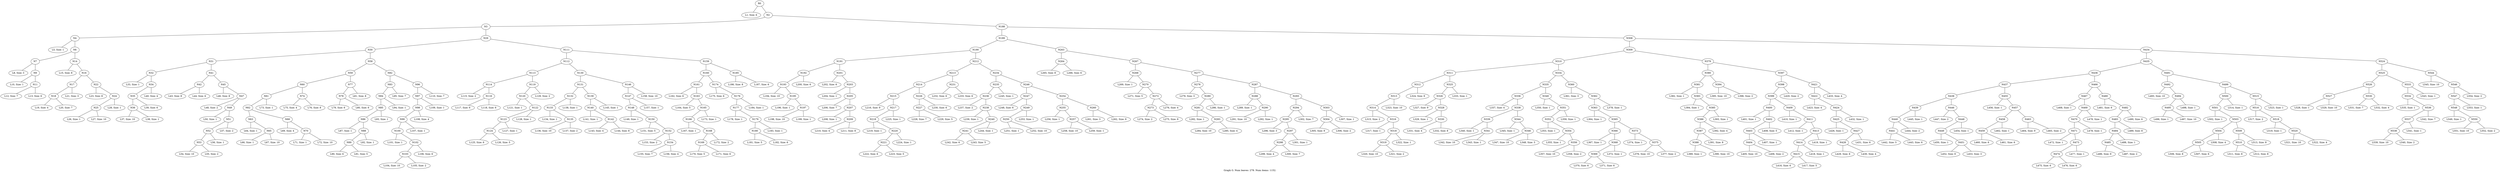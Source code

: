 graph G
{

label="Graph G. Num leaves: 278. Num items: 1152."
R0 ;
R0 [label="R0"] ;
R0 -- L1 ;
L1 [label="L1, Size: 6"] ;
R0 -- N2 ;
N2 [label="N2"] ;
N2 -- N3 ;
N3 [label="N3"] ;
N3 -- N4 ;
N4 [label="N4"] ;
N4 -- L5 ;
L5 [label="L5, Size: 1"] ;
N4 -- N6 ;
N6 [label="N6"] ;
N6 -- N7 ;
N7 [label="N7"] ;
N7 -- L8 ;
L8 [label="L8, Size: 3"] ;
N7 -- N9 ;
N9 [label="N9"] ;
N9 -- L10 ;
L10 [label="L10, Size: 1"] ;
N9 -- N11 ;
N11 [label="N11"] ;
N11 -- L12 ;
L12 [label="L12, Size: 7"] ;
N11 -- L13 ;
L13 [label="L13, Size: 6"] ;
N6 -- N14 ;
N14 [label="N14"] ;
N14 -- L15 ;
L15 [label="L15, Size: 8"] ;
N14 -- N16 ;
N16 [label="N16"] ;
N16 -- N17 ;
N17 [label="N17"] ;
N17 -- N18 ;
N18 [label="N18"] ;
N18 -- L19 ;
L19 [label="L19, Size: 4"] ;
N18 -- L20 ;
L20 [label="L20, Size: 7"] ;
N17 -- L21 ;
L21 [label="L21, Size: 3"] ;
N16 -- N22 ;
N22 [label="N22"] ;
N22 -- L23 ;
L23 [label="L23, Size: 8"] ;
N22 -- N24 ;
N24 [label="N24"] ;
N24 -- N25 ;
N25 [label="N25"] ;
N25 -- L26 ;
L26 [label="L26, Size: 1"] ;
N25 -- L27 ;
L27 [label="L27, Size: 10"] ;
N24 -- L28 ;
L28 [label="L28, Size: 1"] ;
N3 -- N29 ;
N29 [label="N29"] ;
N29 -- N30 ;
N30 [label="N30"] ;
N30 -- N31 ;
N31 [label="N31"] ;
N31 -- N32 ;
N32 [label="N32"] ;
N32 -- L33 ;
L33 [label="L33, Size: 1"] ;
N32 -- N34 ;
N34 [label="N34"] ;
N34 -- N35 ;
N35 [label="N35"] ;
N35 -- N36 ;
N36 [label="N36"] ;
N36 -- L37 ;
L37 [label="L37, Size: 10"] ;
N36 -- L38 ;
L38 [label="L38, Size: 1"] ;
N35 -- L39 ;
L39 [label="L39, Size: 6"] ;
N34 -- L40 ;
L40 [label="L40, Size: 4"] ;
N31 -- N41 ;
N41 [label="N41"] ;
N41 -- N42 ;
N42 [label="N42"] ;
N42 -- L43 ;
L43 [label="L43, Size: 8"] ;
N42 -- L44 ;
L44 [label="L44, Size: 6"] ;
N41 -- N45 ;
N45 [label="N45"] ;
N45 -- L46 ;
L46 [label="L46, Size: 8"] ;
N45 -- N47 ;
N47 [label="N47"] ;
N47 -- L48 ;
L48 [label="L48, Size: 2"] ;
N47 -- N49 ;
N49 [label="N49"] ;
N49 -- L50 ;
L50 [label="L50, Size: 1"] ;
N49 -- N51 ;
N51 [label="N51"] ;
N51 -- N52 ;
N52 [label="N52"] ;
N52 -- N53 ;
N53 [label="N53"] ;
N53 -- L54 ;
L54 [label="L54, Size: 10"] ;
N53 -- L55 ;
L55 [label="L55, Size: 2"] ;
N52 -- L56 ;
L56 [label="L56, Size: 1"] ;
N51 -- L57 ;
L57 [label="L57, Size: 2"] ;
N30 -- N58 ;
N58 [label="N58"] ;
N58 -- N59 ;
N59 [label="N59"] ;
N59 -- N60 ;
N60 [label="N60"] ;
N60 -- N61 ;
N61 [label="N61"] ;
N61 -- N62 ;
N62 [label="N62"] ;
N62 -- N63 ;
N63 [label="N63"] ;
N63 -- L64 ;
L64 [label="L64, Size: 1"] ;
N63 -- N65 ;
N65 [label="N65"] ;
N65 -- L66 ;
L66 [label="L66, Size: 1"] ;
N65 -- L67 ;
L67 [label="L67, Size: 10"] ;
N62 -- N68 ;
N68 [label="N68"] ;
N68 -- L69 ;
L69 [label="L69, Size: 4"] ;
N68 -- N70 ;
N70 [label="N70"] ;
N70 -- L71 ;
L71 [label="L71, Size: 1"] ;
N70 -- L72 ;
L72 [label="L72, Size: 10"] ;
N61 -- L73 ;
L73 [label="L73, Size: 1"] ;
N60 -- N74 ;
N74 [label="N74"] ;
N74 -- L75 ;
L75 [label="L75, Size: 4"] ;
N74 -- L76 ;
L76 [label="L76, Size: 8"] ;
N59 -- N77 ;
N77 [label="N77"] ;
N77 -- N78 ;
N78 [label="N78"] ;
N78 -- L79 ;
L79 [label="L79, Size: 6"] ;
N78 -- L80 ;
L80 [label="L80, Size: 6"] ;
N77 -- L81 ;
L81 [label="L81, Size: 8"] ;
N58 -- N82 ;
N82 [label="N82"] ;
N82 -- N83 ;
N83 [label="N83"] ;
N83 -- N84 ;
N84 [label="N84"] ;
N84 -- N85 ;
N85 [label="N85"] ;
N85 -- N86 ;
N86 [label="N86"] ;
N86 -- L87 ;
L87 [label="L87, Size: 1"] ;
N86 -- N88 ;
N88 [label="N88"] ;
N88 -- N89 ;
N89 [label="N89"] ;
N89 -- L90 ;
L90 [label="L90, Size: 6"] ;
N89 -- L91 ;
L91 [label="L91, Size: 5"] ;
N88 -- L92 ;
L92 [label="L92, Size: 1"] ;
N85 -- L93 ;
L93 [label="L93, Size: 1"] ;
N84 -- L94 ;
L94 [label="L94, Size: 1"] ;
N83 -- L95 ;
L95 [label="L95, Size: 7"] ;
N82 -- N96 ;
N96 [label="N96"] ;
N96 -- N97 ;
N97 [label="N97"] ;
N97 -- N98 ;
N98 [label="N98"] ;
N98 -- N99 ;
N99 [label="N99"] ;
N99 -- N100 ;
N100 [label="N100"] ;
N100 -- L101 ;
L101 [label="L101, Size: 1"] ;
N100 -- N102 ;
N102 [label="N102"] ;
N102 -- N103 ;
N103 [label="N103"] ;
N103 -- L104 ;
L104 [label="L104, Size: 10"] ;
N103 -- L105 ;
L105 [label="L105, Size: 2"] ;
N102 -- L106 ;
L106 [label="L106, Size: 6"] ;
N99 -- L107 ;
L107 [label="L107, Size: 1"] ;
N98 -- L108 ;
L108 [label="L108, Size: 4"] ;
N97 -- L109 ;
L109 [label="L109, Size: 1"] ;
N96 -- L110 ;
L110 [label="L110, Size: 7"] ;
N29 -- N111 ;
N111 [label="N111"] ;
N111 -- N112 ;
N112 [label="N112"] ;
N112 -- N113 ;
N113 [label="N113"] ;
N113 -- N114 ;
N114 [label="N114"] ;
N114 -- L115 ;
L115 [label="L115, Size: 2"] ;
N114 -- N116 ;
N116 [label="N116"] ;
N116 -- L117 ;
L117 [label="L117, Size: 6"] ;
N116 -- L118 ;
L118 [label="L118, Size: 6"] ;
N113 -- N119 ;
N119 [label="N119"] ;
N119 -- N120 ;
N120 [label="N120"] ;
N120 -- L121 ;
L121 [label="L121, Size: 1"] ;
N120 -- N122 ;
N122 [label="N122"] ;
N122 -- N123 ;
N123 [label="N123"] ;
N123 -- N124 ;
N124 [label="N124"] ;
N124 -- L125 ;
L125 [label="L125, Size: 6"] ;
N124 -- L126 ;
L126 [label="L126, Size: 5"] ;
N123 -- L127 ;
L127 [label="L127, Size: 1"] ;
N122 -- L128 ;
L128 [label="L128, Size: 1"] ;
N119 -- L129 ;
L129 [label="L129, Size: 2"] ;
N112 -- N130 ;
N130 [label="N130"] ;
N130 -- N131 ;
N131 [label="N131"] ;
N131 -- N132 ;
N132 [label="N132"] ;
N132 -- N133 ;
N133 [label="N133"] ;
N133 -- L134 ;
L134 [label="L134, Size: 1"] ;
N133 -- N135 ;
N135 [label="N135"] ;
N135 -- L136 ;
L136 [label="L136, Size: 10"] ;
N135 -- L137 ;
L137 [label="L137, Size: 2"] ;
N132 -- L138 ;
L138 [label="L138, Size: 1"] ;
N131 -- N139 ;
N139 [label="N139"] ;
N139 -- N140 ;
N140 [label="N140"] ;
N140 -- L141 ;
L141 [label="L141, Size: 1"] ;
N140 -- N142 ;
N142 [label="N142"] ;
N142 -- L143 ;
L143 [label="L143, Size: 4"] ;
N142 -- L144 ;
L144 [label="L144, Size: 8"] ;
N139 -- L145 ;
L145 [label="L145, Size: 1"] ;
N130 -- N146 ;
N146 [label="N146"] ;
N146 -- N147 ;
N147 [label="N147"] ;
N147 -- N148 ;
N148 [label="N148"] ;
N148 -- L149 ;
L149 [label="L149, Size: 1"] ;
N148 -- N150 ;
N150 [label="N150"] ;
N150 -- L151 ;
L151 [label="L151, Size: 5"] ;
N150 -- N152 ;
N152 [label="N152"] ;
N152 -- L153 ;
L153 [label="L153, Size: 2"] ;
N152 -- N154 ;
N154 [label="N154"] ;
N154 -- L155 ;
L155 [label="L155, Size: 7"] ;
N154 -- L156 ;
L156 [label="L156, Size: 4"] ;
N147 -- L157 ;
L157 [label="L157, Size: 1"] ;
N146 -- L158 ;
L158 [label="L158, Size: 10"] ;
N111 -- N159 ;
N159 [label="N159"] ;
N159 -- N160 ;
N160 [label="N160"] ;
N160 -- N161 ;
N161 [label="N161"] ;
N161 -- L162 ;
L162 [label="L162, Size: 6"] ;
N161 -- N163 ;
N163 [label="N163"] ;
N163 -- L164 ;
L164 [label="L164, Size: 5"] ;
N163 -- N165 ;
N165 [label="N165"] ;
N165 -- N166 ;
N166 [label="N166"] ;
N166 -- L167 ;
L167 [label="L167, Size: 1"] ;
N166 -- N168 ;
N168 [label="N168"] ;
N168 -- N169 ;
N169 [label="N169"] ;
N169 -- L170 ;
L170 [label="L170, Size: 5"] ;
N169 -- L171 ;
L171 [label="L171, Size: 6"] ;
N168 -- L172 ;
L172 [label="L172, Size: 2"] ;
N165 -- L173 ;
L173 [label="L173, Size: 1"] ;
N160 -- N174 ;
N174 [label="N174"] ;
N174 -- L175 ;
L175 [label="L175, Size: 6"] ;
N174 -- N176 ;
N176 [label="N176"] ;
N176 -- N177 ;
N177 [label="N177"] ;
N177 -- L178 ;
L178 [label="L178, Size: 1"] ;
N177 -- N179 ;
N179 [label="N179"] ;
N179 -- N180 ;
N180 [label="N180"] ;
N180 -- L181 ;
L181 [label="L181, Size: 5"] ;
N180 -- L182 ;
L182 [label="L182, Size: 6"] ;
N179 -- L183 ;
L183 [label="L183, Size: 1"] ;
N176 -- L184 ;
L184 [label="L184, Size: 1"] ;
N159 -- N185 ;
N185 [label="N185"] ;
N185 -- L186 ;
L186 [label="L186, Size: 8"] ;
N185 -- L187 ;
L187 [label="L187, Size: 6"] ;
N2 -- N188 ;
N188 [label="N188"] ;
N188 -- N189 ;
N189 [label="N189"] ;
N189 -- N190 ;
N190 [label="N190"] ;
N190 -- N191 ;
N191 [label="N191"] ;
N191 -- N192 ;
N192 [label="N192"] ;
N192 -- N193 ;
N193 [label="N193"] ;
N193 -- L194 ;
L194 [label="L194, Size: 10"] ;
N193 -- N195 ;
N195 [label="N195"] ;
N195 -- L196 ;
L196 [label="L196, Size: 1"] ;
N195 -- N197 ;
N197 [label="N197"] ;
N197 -- L198 ;
L198 [label="L198, Size: 10"] ;
N197 -- L199 ;
L199 [label="L199, Size: 1"] ;
N192 -- L200 ;
L200 [label="L200, Size: 6"] ;
N191 -- N201 ;
N201 [label="N201"] ;
N201 -- L202 ;
L202 [label="L202, Size: 6"] ;
N201 -- N203 ;
N203 [label="N203"] ;
N203 -- L204 ;
L204 [label="L204, Size: 1"] ;
N203 -- N205 ;
N205 [label="N205"] ;
N205 -- L206 ;
L206 [label="L206, Size: 7"] ;
N205 -- N207 ;
N207 [label="N207"] ;
N207 -- L208 ;
L208 [label="L208, Size: 1"] ;
N207 -- N209 ;
N209 [label="N209"] ;
N209 -- L210 ;
L210 [label="L210, Size: 4"] ;
N209 -- L211 ;
L211 [label="L211, Size: 8"] ;
N190 -- N212 ;
N212 [label="N212"] ;
N212 -- N213 ;
N213 [label="N213"] ;
N213 -- N214 ;
N214 [label="N214"] ;
N214 -- N215 ;
N215 [label="N215"] ;
N215 -- L216 ;
L216 [label="L216, Size: 9"] ;
N215 -- N217 ;
N217 [label="N217"] ;
N217 -- N218 ;
N218 [label="N218"] ;
N218 -- L219 ;
L219 [label="L219, Size: 1"] ;
N218 -- N220 ;
N220 [label="N220"] ;
N220 -- N221 ;
N221 [label="N221"] ;
N221 -- L222 ;
L222 [label="L222, Size: 6"] ;
N221 -- L223 ;
L223 [label="L223, Size: 5"] ;
N220 -- L224 ;
L224 [label="L224, Size: 1"] ;
N217 -- L225 ;
L225 [label="L225, Size: 1"] ;
N214 -- N226 ;
N226 [label="N226"] ;
N226 -- N227 ;
N227 [label="N227"] ;
N227 -- L228 ;
L228 [label="L228, Size: 7"] ;
N227 -- L229 ;
L229 [label="L229, Size: 5"] ;
N226 -- L230 ;
L230 [label="L230, Size: 6"] ;
N213 -- N231 ;
N231 [label="N231"] ;
N231 -- L232 ;
L232 [label="L232, Size: 6"] ;
N231 -- L233 ;
L233 [label="L233, Size: 6"] ;
N212 -- N234 ;
N234 [label="N234"] ;
N234 -- N235 ;
N235 [label="N235"] ;
N235 -- N236 ;
N236 [label="N236"] ;
N236 -- L237 ;
L237 [label="L237, Size: 2"] ;
N236 -- N238 ;
N238 [label="N238"] ;
N238 -- L239 ;
L239 [label="L239, Size: 1"] ;
N238 -- N240 ;
N240 [label="N240"] ;
N240 -- N241 ;
N241 [label="N241"] ;
N241 -- L242 ;
L242 [label="L242, Size: 6"] ;
N241 -- L243 ;
L243 [label="L243, Size: 5"] ;
N240 -- L244 ;
L244 [label="L244, Size: 1"] ;
N235 -- L245 ;
L245 [label="L245, Size: 1"] ;
N234 -- N246 ;
N246 [label="N246"] ;
N246 -- N247 ;
N247 [label="N247"] ;
N247 -- L248 ;
L248 [label="L248, Size: 6"] ;
N247 -- N249 ;
N249 [label="N249"] ;
N249 -- N250 ;
N250 [label="N250"] ;
N250 -- L251 ;
L251 [label="L251, Size: 1"] ;
N250 -- L252 ;
L252 [label="L252, Size: 10"] ;
N249 -- L253 ;
L253 [label="L253, Size: 1"] ;
N246 -- N254 ;
N254 [label="N254"] ;
N254 -- N255 ;
N255 [label="N255"] ;
N255 -- L256 ;
L256 [label="L256, Size: 1"] ;
N255 -- N257 ;
N257 [label="N257"] ;
N257 -- L258 ;
L258 [label="L258, Size: 10"] ;
N257 -- L259 ;
L259 [label="L259, Size: 1"] ;
N254 -- N260 ;
N260 [label="N260"] ;
N260 -- L261 ;
L261 [label="L261, Size: 3"] ;
N260 -- L262 ;
L262 [label="L262, Size: 9"] ;
N189 -- N263 ;
N263 [label="N263"] ;
N263 -- N264 ;
N264 [label="N264"] ;
N264 -- L265 ;
L265 [label="L265, Size: 8"] ;
N264 -- L266 ;
L266 [label="L266, Size: 6"] ;
N263 -- N267 ;
N267 [label="N267"] ;
N267 -- N268 ;
N268 [label="N268"] ;
N268 -- L269 ;
L269 [label="L269, Size: 1"] ;
N268 -- N270 ;
N270 [label="N270"] ;
N270 -- L271 ;
L271 [label="L271, Size: 5"] ;
N270 -- N272 ;
N272 [label="N272"] ;
N272 -- N273 ;
N273 [label="N273"] ;
N273 -- L274 ;
L274 [label="L274, Size: 2"] ;
N273 -- L275 ;
L275 [label="L275, Size: 9"] ;
N272 -- L276 ;
L276 [label="L276, Size: 4"] ;
N267 -- N277 ;
N277 [label="N277"] ;
N277 -- N278 ;
N278 [label="N278"] ;
N278 -- L279 ;
L279 [label="L279, Size: 3"] ;
N278 -- N280 ;
N280 [label="N280"] ;
N280 -- N281 ;
N281 [label="N281"] ;
N281 -- L282 ;
L282 [label="L282, Size: 1"] ;
N281 -- N283 ;
N283 [label="N283"] ;
N283 -- L284 ;
L284 [label="L284, Size: 10"] ;
N283 -- L285 ;
L285 [label="L285, Size: 4"] ;
N280 -- L286 ;
L286 [label="L286, Size: 1"] ;
N277 -- N287 ;
N287 [label="N287"] ;
N287 -- N288 ;
N288 [label="N288"] ;
N288 -- L289 ;
L289 [label="L289, Size: 1"] ;
N288 -- N290 ;
N290 [label="N290"] ;
N290 -- L291 ;
L291 [label="L291, Size: 10"] ;
N290 -- L292 ;
L292 [label="L292, Size: 1"] ;
N287 -- N293 ;
N293 [label="N293"] ;
N293 -- N294 ;
N294 [label="N294"] ;
N294 -- N295 ;
N295 [label="N295"] ;
N295 -- L296 ;
L296 [label="L296, Size: 3"] ;
N295 -- N297 ;
N297 [label="N297"] ;
N297 -- N298 ;
N298 [label="N298"] ;
N298 -- L299 ;
L299 [label="L299, Size: 4"] ;
N298 -- L300 ;
L300 [label="L300, Size: 7"] ;
N297 -- L301 ;
L301 [label="L301, Size: 1"] ;
N294 -- L302 ;
L302 [label="L302, Size: 7"] ;
N293 -- N303 ;
N303 [label="N303"] ;
N303 -- N304 ;
N304 [label="N304"] ;
N304 -- L305 ;
L305 [label="L305, Size: 9"] ;
N304 -- L306 ;
L306 [label="L306, Size: 2"] ;
N303 -- L307 ;
L307 [label="L307, Size: 1"] ;
N188 -- N308 ;
N308 [label="N308"] ;
N308 -- N309 ;
N309 [label="N309"] ;
N309 -- N310 ;
N310 [label="N310"] ;
N310 -- N311 ;
N311 [label="N311"] ;
N311 -- N312 ;
N312 [label="N312"] ;
N312 -- N313 ;
N313 [label="N313"] ;
N313 -- N314 ;
N314 [label="N314"] ;
N314 -- L315 ;
L315 [label="L315, Size: 2"] ;
N314 -- N316 ;
N316 [label="N316"] ;
N316 -- L317 ;
L317 [label="L317, Size: 1"] ;
N316 -- N318 ;
N318 [label="N318"] ;
N318 -- N319 ;
N319 [label="N319"] ;
N319 -- L320 ;
L320 [label="L320, Size: 10"] ;
N319 -- L321 ;
L321 [label="L321, Size: 2"] ;
N318 -- L322 ;
L322 [label="L322, Size: 1"] ;
N313 -- L323 ;
L323 [label="L323, Size: 10"] ;
N312 -- L324 ;
L324 [label="L324, Size: 9"] ;
N311 -- N325 ;
N325 [label="N325"] ;
N325 -- N326 ;
N326 [label="N326"] ;
N326 -- L327 ;
L327 [label="L327, Size: 9"] ;
N326 -- N328 ;
N328 [label="N328"] ;
N328 -- L329 ;
L329 [label="L329, Size: 1"] ;
N328 -- N330 ;
N330 [label="N330"] ;
N330 -- L331 ;
L331 [label="L331, Size: 4"] ;
N330 -- L332 ;
L332 [label="L332, Size: 8"] ;
N325 -- L333 ;
L333 [label="L333, Size: 1"] ;
N310 -- N334 ;
N334 [label="N334"] ;
N334 -- N335 ;
N335 [label="N335"] ;
N335 -- N336 ;
N336 [label="N336"] ;
N336 -- L337 ;
L337 [label="L337, Size: 4"] ;
N336 -- N338 ;
N338 [label="N338"] ;
N338 -- N339 ;
N339 [label="N339"] ;
N339 -- L340 ;
L340 [label="L340, Size: 1"] ;
N339 -- N341 ;
N341 [label="N341"] ;
N341 -- L342 ;
L342 [label="L342, Size: 10"] ;
N341 -- L343 ;
L343 [label="L343, Size: 1"] ;
N338 -- N344 ;
N344 [label="N344"] ;
N344 -- L345 ;
L345 [label="L345, Size: 1"] ;
N344 -- N346 ;
N346 [label="N346"] ;
N346 -- L347 ;
L347 [label="L347, Size: 10"] ;
N346 -- L348 ;
L348 [label="L348, Size: 3"] ;
N335 -- N349 ;
N349 [label="N349"] ;
N349 -- L350 ;
L350 [label="L350, Size: 1"] ;
N349 -- N351 ;
N351 [label="N351"] ;
N351 -- N352 ;
N352 [label="N352"] ;
N352 -- L353 ;
L353 [label="L353, Size: 1"] ;
N352 -- N354 ;
N354 [label="N354"] ;
N354 -- L355 ;
L355 [label="L355, Size: 1"] ;
N354 -- N356 ;
N356 [label="N356"] ;
N356 -- L357 ;
L357 [label="L357, Size: 10"] ;
N356 -- L358 ;
L358 [label="L358, Size: 2"] ;
N351 -- L359 ;
L359 [label="L359, Size: 1"] ;
N334 -- N360 ;
N360 [label="N360"] ;
N360 -- L361 ;
L361 [label="L361, Size: 3"] ;
N360 -- N362 ;
N362 [label="N362"] ;
N362 -- N363 ;
N363 [label="N363"] ;
N363 -- L364 ;
L364 [label="L364, Size: 1"] ;
N363 -- N365 ;
N365 [label="N365"] ;
N365 -- N366 ;
N366 [label="N366"] ;
N366 -- L367 ;
L367 [label="L367, Size: 1"] ;
N366 -- N368 ;
N368 [label="N368"] ;
N368 -- N369 ;
N369 [label="N369"] ;
N369 -- L370 ;
L370 [label="L370, Size: 6"] ;
N369 -- L371 ;
L371 [label="L371, Size: 6"] ;
N368 -- L372 ;
L372 [label="L372, Size: 1"] ;
N365 -- N373 ;
N373 [label="N373"] ;
N373 -- L374 ;
L374 [label="L374, Size: 1"] ;
N373 -- N375 ;
N375 [label="N375"] ;
N375 -- L376 ;
L376 [label="L376, Size: 10"] ;
N375 -- L377 ;
L377 [label="L377, Size: 2"] ;
N362 -- L378 ;
L378 [label="L378, Size: 1"] ;
N309 -- N379 ;
N379 [label="N379"] ;
N379 -- N380 ;
N380 [label="N380"] ;
N380 -- N381 ;
N381 [label="N381"] ;
N381 -- L382 ;
L382 [label="L382, Size: 1"] ;
N381 -- N383 ;
N383 [label="N383"] ;
N383 -- L384 ;
L384 [label="L384, Size: 1"] ;
N383 -- N385 ;
N385 [label="N385"] ;
N385 -- N386 ;
N386 [label="N386"] ;
N386 -- N387 ;
N387 [label="N387"] ;
N387 -- N388 ;
N388 [label="N388"] ;
N388 -- L389 ;
L389 [label="L389, Size: 1"] ;
N388 -- L390 ;
L390 [label="L390, Size: 10"] ;
N387 -- L391 ;
L391 [label="L391, Size: 8"] ;
N386 -- L392 ;
L392 [label="L392, Size: 4"] ;
N385 -- L393 ;
L393 [label="L393, Size: 1"] ;
N380 -- N394 ;
N394 [label="N394"] ;
N394 -- L395 ;
L395 [label="L395, Size: 10"] ;
N394 -- L396 ;
L396 [label="L396, Size: 2"] ;
N379 -- N397 ;
N397 [label="N397"] ;
N397 -- N398 ;
N398 [label="N398"] ;
N398 -- N399 ;
N399 [label="N399"] ;
N399 -- N400 ;
N400 [label="N400"] ;
N400 -- L401 ;
L401 [label="L401, Size: 1"] ;
N400 -- N402 ;
N402 [label="N402"] ;
N402 -- N403 ;
N403 [label="N403"] ;
N403 -- N404 ;
N404 [label="N404"] ;
N404 -- L405 ;
L405 [label="L405, Size: 10"] ;
N404 -- L406 ;
L406 [label="L406, Size: 2"] ;
N403 -- L407 ;
L407 [label="L407, Size: 1"] ;
N402 -- L408 ;
L408 [label="L408, Size: 5"] ;
N399 -- N409 ;
N409 [label="N409"] ;
N409 -- L410 ;
L410 [label="L410, Size: 1"] ;
N409 -- N411 ;
N411 [label="N411"] ;
N411 -- L412 ;
L412 [label="L412, Size: 1"] ;
N411 -- N413 ;
N413 [label="N413"] ;
N413 -- N414 ;
N414 [label="N414"] ;
N414 -- N415 ;
N415 [label="N415"] ;
N415 -- L416 ;
L416 [label="L416, Size: 6"] ;
N415 -- L417 ;
L417 [label="L417, Size: 5"] ;
N414 -- L418 ;
L418 [label="L418, Size: 1"] ;
N413 -- L419 ;
L419 [label="L419, Size: 1"] ;
N398 -- L420 ;
L420 [label="L420, Size: 2"] ;
N397 -- N421 ;
N421 [label="N421"] ;
N421 -- N422 ;
N422 [label="N422"] ;
N422 -- L423 ;
L423 [label="L423, Size: 4"] ;
N422 -- N424 ;
N424 [label="N424"] ;
N424 -- N425 ;
N425 [label="N425"] ;
N425 -- L426 ;
L426 [label="L426, Size: 1"] ;
N425 -- N427 ;
N427 [label="N427"] ;
N427 -- N428 ;
N428 [label="N428"] ;
N428 -- L429 ;
L429 [label="L429, Size: 8"] ;
N428 -- L430 ;
L430 [label="L430, Size: 4"] ;
N427 -- L431 ;
L431 [label="L431, Size: 6"] ;
N424 -- L432 ;
L432 [label="L432, Size: 1"] ;
N421 -- L433 ;
L433 [label="L433, Size: 4"] ;
N308 -- N434 ;
N434 [label="N434"] ;
N434 -- N435 ;
N435 [label="N435"] ;
N435 -- N436 ;
N436 [label="N436"] ;
N436 -- N437 ;
N437 [label="N437"] ;
N437 -- N438 ;
N438 [label="N438"] ;
N438 -- N439 ;
N439 [label="N439"] ;
N439 -- N440 ;
N440 [label="N440"] ;
N440 -- N441 ;
N441 [label="N441"] ;
N441 -- L442 ;
L442 [label="L442, Size: 5"] ;
N441 -- L443 ;
L443 [label="L443, Size: 6"] ;
N440 -- L444 ;
L444 [label="L444, Size: 2"] ;
N439 -- L445 ;
L445 [label="L445, Size: 1"] ;
N438 -- N446 ;
N446 [label="N446"] ;
N446 -- L447 ;
L447 [label="L447, Size: 2"] ;
N446 -- N448 ;
N448 [label="N448"] ;
N448 -- N449 ;
N449 [label="N449"] ;
N449 -- L450 ;
L450 [label="L450, Size: 1"] ;
N449 -- N451 ;
N451 [label="N451"] ;
N451 -- L452 ;
L452 [label="L452, Size: 9"] ;
N451 -- L453 ;
L453 [label="L453, Size: 3"] ;
N448 -- L454 ;
L454 [label="L454, Size: 1"] ;
N437 -- N455 ;
N455 [label="N455"] ;
N455 -- L456 ;
L456 [label="L456, Size: 1"] ;
N455 -- N457 ;
N457 [label="N457"] ;
N457 -- N458 ;
N458 [label="N458"] ;
N458 -- N459 ;
N459 [label="N459"] ;
N459 -- L460 ;
L460 [label="L460, Size: 6"] ;
N459 -- L461 ;
L461 [label="L461, Size: 6"] ;
N458 -- L462 ;
L462 [label="L462, Size: 1"] ;
N457 -- N463 ;
N463 [label="N463"] ;
N463 -- L464 ;
L464 [label="L464, Size: 9"] ;
N463 -- L465 ;
L465 [label="L465, Size: 2"] ;
N436 -- N466 ;
N466 [label="N466"] ;
N466 -- N467 ;
N467 [label="N467"] ;
N467 -- L468 ;
L468 [label="L468, Size: 1"] ;
N467 -- N469 ;
N469 [label="N469"] ;
N469 -- N470 ;
N470 [label="N470"] ;
N470 -- N471 ;
N471 [label="N471"] ;
N471 -- L472 ;
L472 [label="L472, Size: 1"] ;
N471 -- N473 ;
N473 [label="N473"] ;
N473 -- N474 ;
N474 [label="N474"] ;
N474 -- L475 ;
L475 [label="L475, Size: 6"] ;
N474 -- L476 ;
L476 [label="L476, Size: 6"] ;
N473 -- L477 ;
L477 [label="L477, Size: 1"] ;
N470 -- L478 ;
L478 [label="L478, Size: 1"] ;
N469 -- L479 ;
L479 [label="L479, Size: 1"] ;
N466 -- N480 ;
N480 [label="N480"] ;
N480 -- L481 ;
L481 [label="L481, Size: 6"] ;
N480 -- N482 ;
N482 [label="N482"] ;
N482 -- N483 ;
N483 [label="N483"] ;
N483 -- N484 ;
N484 [label="N484"] ;
N484 -- N485 ;
N485 [label="N485"] ;
N485 -- L486 ;
L486 [label="L486, Size: 9"] ;
N485 -- L487 ;
L487 [label="L487, Size: 2"] ;
N484 -- L488 ;
L488 [label="L488, Size: 1"] ;
N483 -- L489 ;
L489 [label="L489, Size: 8"] ;
N482 -- L490 ;
L490 [label="L490, Size: 6"] ;
N435 -- N491 ;
N491 [label="N491"] ;
N491 -- N492 ;
N492 [label="N492"] ;
N492 -- L493 ;
L493 [label="L493, Size: 10"] ;
N492 -- N494 ;
N494 [label="N494"] ;
N494 -- N495 ;
N495 [label="N495"] ;
N495 -- L496 ;
L496 [label="L496, Size: 1"] ;
N495 -- L497 ;
L497 [label="L497, Size: 10"] ;
N494 -- L498 ;
L498 [label="L498, Size: 1"] ;
N491 -- N499 ;
N499 [label="N499"] ;
N499 -- N500 ;
N500 [label="N500"] ;
N500 -- N501 ;
N501 [label="N501"] ;
N501 -- L502 ;
L502 [label="L502, Size: 1"] ;
N501 -- N503 ;
N503 [label="N503"] ;
N503 -- N504 ;
N504 [label="N504"] ;
N504 -- N505 ;
N505 [label="N505"] ;
N505 -- L506 ;
L506 [label="L506, Size: 8"] ;
N505 -- L507 ;
L507 [label="L507, Size: 6"] ;
N504 -- L508 ;
L508 [label="L508, Size: 4"] ;
N503 -- N509 ;
N509 [label="N509"] ;
N509 -- N510 ;
N510 [label="N510"] ;
N510 -- L511 ;
L511 [label="L511, Size: 8"] ;
N510 -- L512 ;
L512 [label="L512, Size: 8"] ;
N509 -- L513 ;
L513 [label="L513, Size: 8"] ;
N500 -- L514 ;
L514 [label="L514, Size: 1"] ;
N499 -- N515 ;
N515 [label="N515"] ;
N515 -- N516 ;
N516 [label="N516"] ;
N516 -- L517 ;
L517 [label="L517, Size: 2"] ;
N516 -- N518 ;
N518 [label="N518"] ;
N518 -- L519 ;
L519 [label="L519, Size: 1"] ;
N518 -- N520 ;
N520 [label="N520"] ;
N520 -- L521 ;
L521 [label="L521, Size: 10"] ;
N520 -- L522 ;
L522 [label="L522, Size: 4"] ;
N515 -- L523 ;
L523 [label="L523, Size: 1"] ;
N434 -- N524 ;
N524 [label="N524"] ;
N524 -- N525 ;
N525 [label="N525"] ;
N525 -- N526 ;
N526 [label="N526"] ;
N526 -- N527 ;
N527 [label="N527"] ;
N527 -- L528 ;
L528 [label="L528, Size: 1"] ;
N527 -- L529 ;
L529 [label="L529, Size: 10"] ;
N526 -- N530 ;
N530 [label="N530"] ;
N530 -- L531 ;
L531 [label="L531, Size: 7"] ;
N530 -- L532 ;
L532 [label="L532, Size: 4"] ;
N525 -- N533 ;
N533 [label="N533"] ;
N533 -- N534 ;
N534 [label="N534"] ;
N534 -- L535 ;
L535 [label="L535, Size: 1"] ;
N534 -- N536 ;
N536 [label="N536"] ;
N536 -- N537 ;
N537 [label="N537"] ;
N537 -- N538 ;
N538 [label="N538"] ;
N538 -- L539 ;
L539 [label="L539, Size: 10"] ;
N538 -- L540 ;
L540 [label="L540, Size: 2"] ;
N537 -- L541 ;
L541 [label="L541, Size: 1"] ;
N536 -- L542 ;
L542 [label="L542, Size: 7"] ;
N533 -- L543 ;
L543 [label="L543, Size: 1"] ;
N524 -- N544 ;
N544 [label="N544"] ;
N544 -- L545 ;
L545 [label="L545, Size: 10"] ;
N544 -- N546 ;
N546 [label="N546"] ;
N546 -- N547 ;
N547 [label="N547"] ;
N547 -- N548 ;
N548 [label="N548"] ;
N548 -- L549 ;
L549 [label="L549, Size: 1"] ;
N548 -- N550 ;
N550 [label="N550"] ;
N550 -- L551 ;
L551 [label="L551, Size: 10"] ;
N550 -- L552 ;
L552 [label="L552, Size: 2"] ;
N547 -- L553 ;
L553 [label="L553, Size: 1"] ;
N546 -- L554 ;
L554 [label="L554, Size: 2"] ;

}

